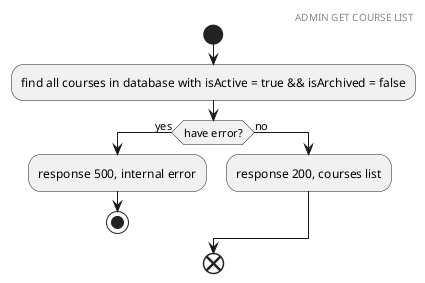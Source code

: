@startuml Admin get courses list
  header ADMIN GET COURSE LIST
  start
    :find all courses in database with isActive = true && isArchived = false;
    if (have error?) then (yes)
      :response 500, internal error;
      stop
    else (no)
      :response 200, courses list;
    endif
  end
@enduml